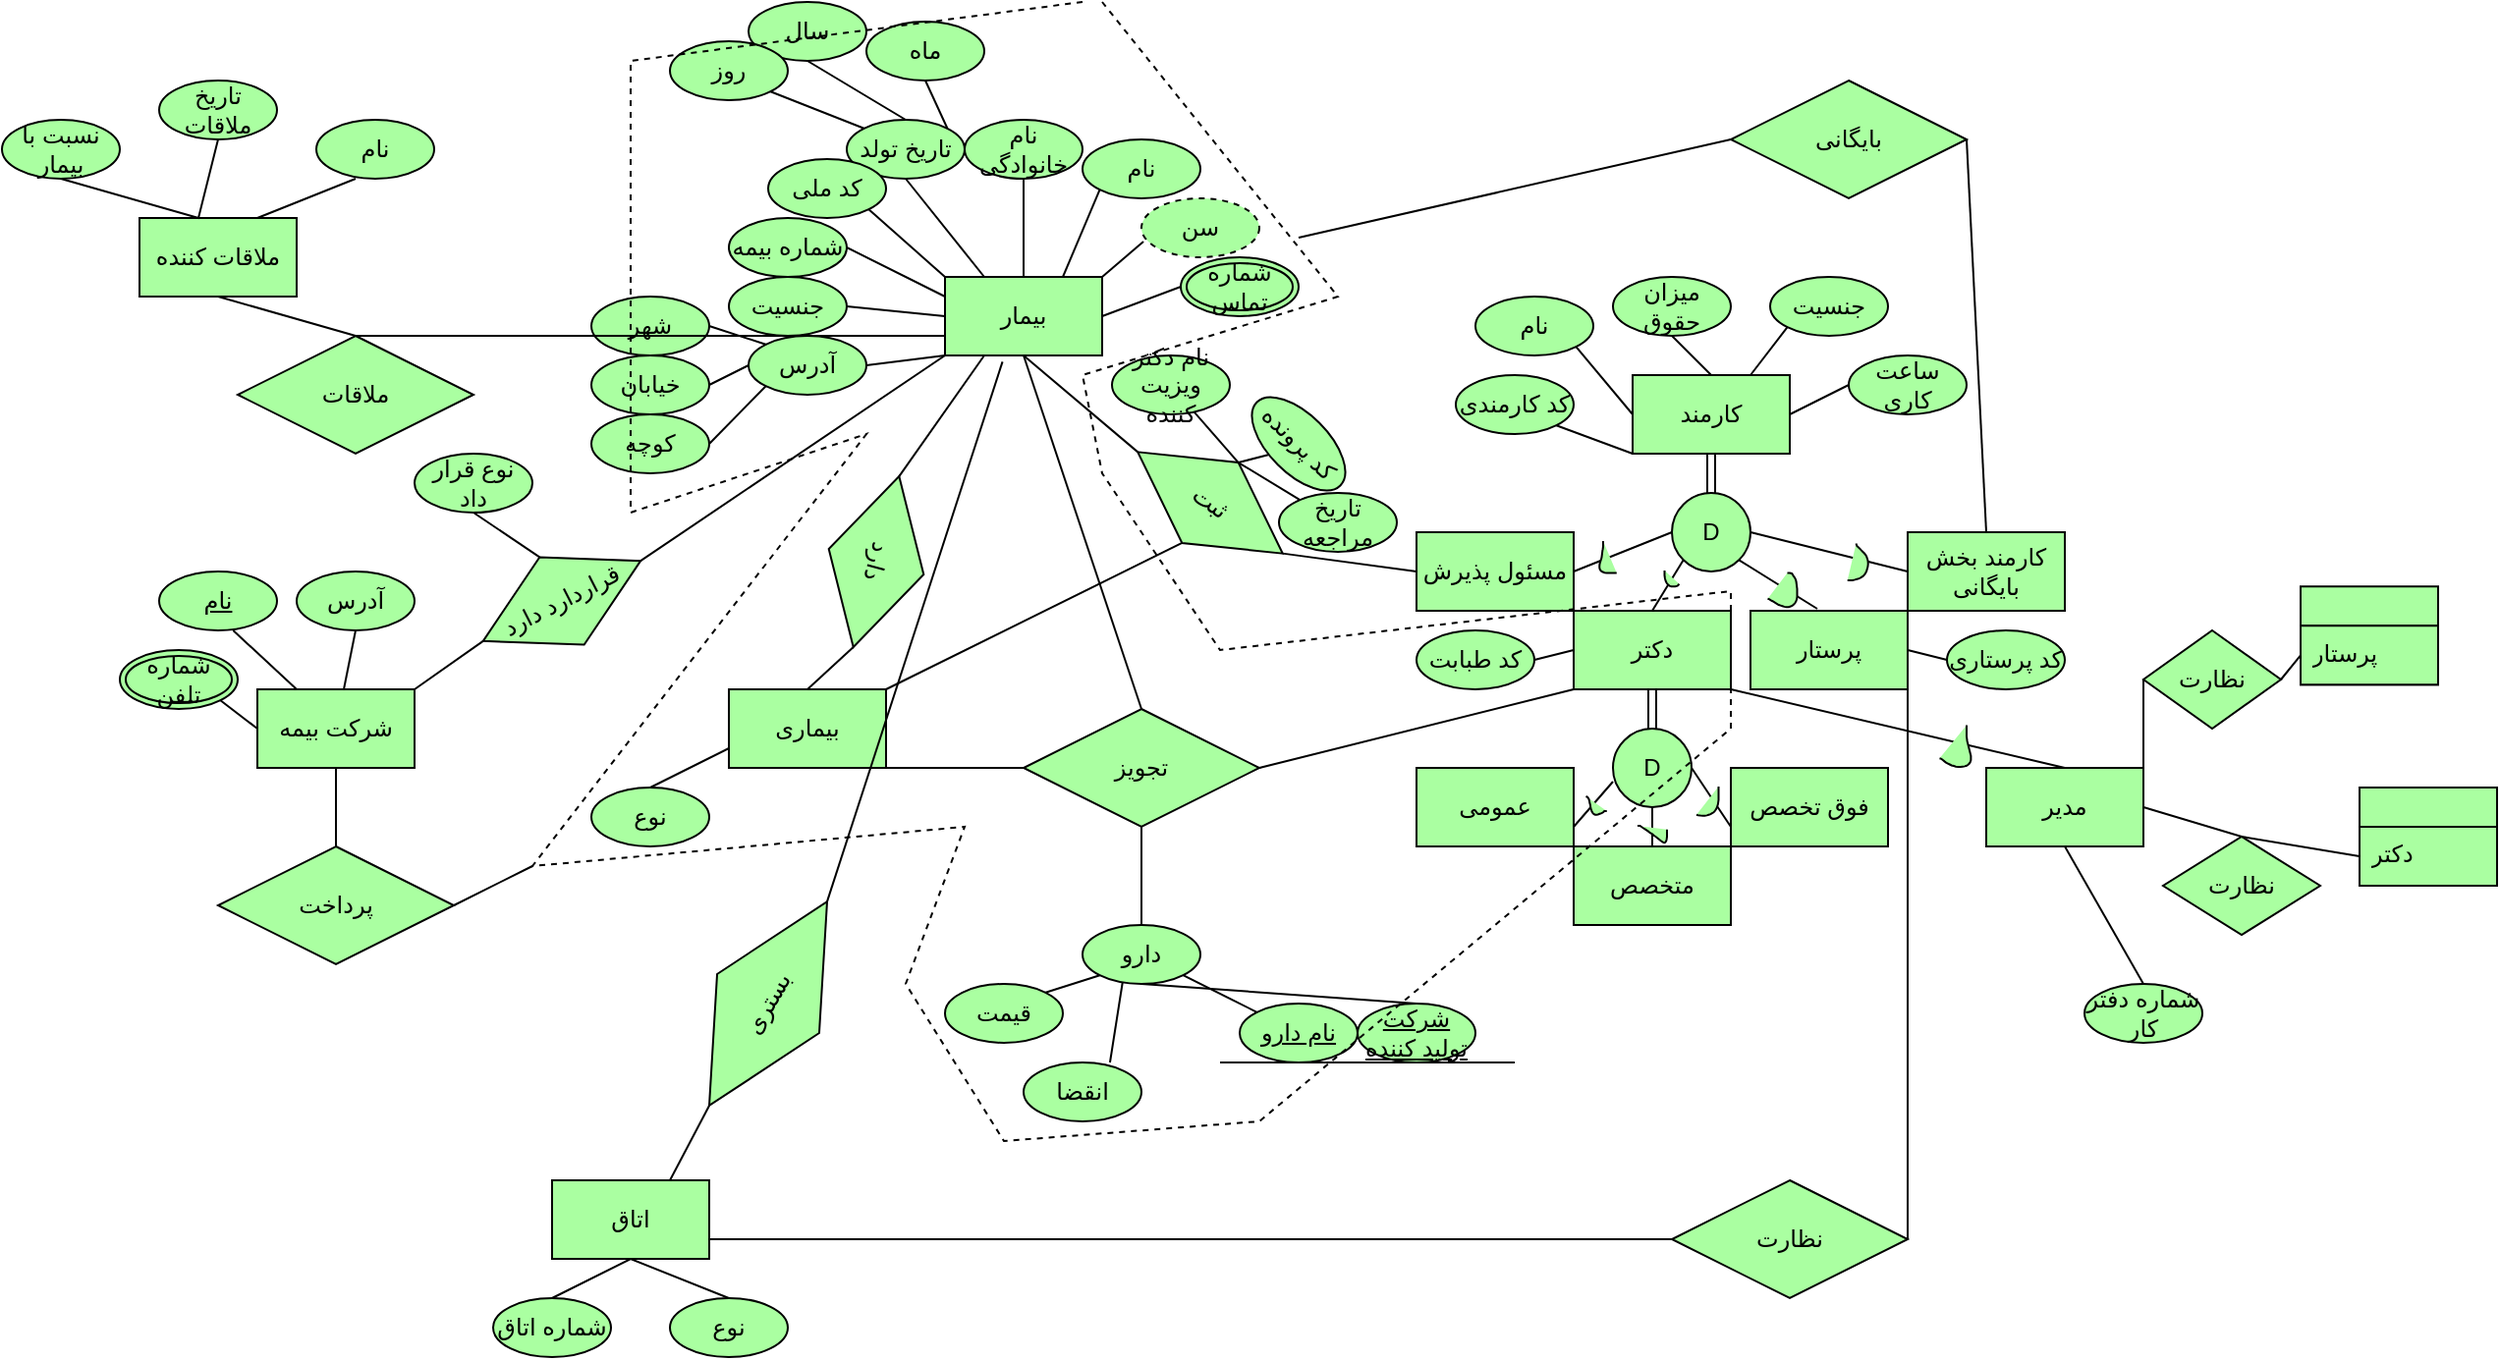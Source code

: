 <mxfile version="21.1.2" type="github">
  <diagram id="R2lEEEUBdFMjLlhIrx00" name="Page-1">
    <mxGraphModel dx="1730" dy="1594" grid="1" gridSize="10" guides="1" tooltips="1" connect="1" arrows="1" fold="1" page="1" pageScale="1" pageWidth="850" pageHeight="1100" math="0" shadow="0" extFonts="Permanent Marker^https://fonts.googleapis.com/css?family=Permanent+Marker">
      <root>
        <mxCell id="0" />
        <mxCell id="1" parent="0" />
        <mxCell id="HFJ3twSGi6CWd9iWEhQo-2" value="بیمار" style="rounded=0;whiteSpace=wrap;html=1;strokeColor=#000000;fillColor=#AAFFA1;" parent="1" vertex="1">
          <mxGeometry x="220" y="100" width="80" height="40" as="geometry" />
        </mxCell>
        <mxCell id="HFJ3twSGi6CWd9iWEhQo-4" value="نام" style="ellipse;whiteSpace=wrap;html=1;strokeColor=#000000;fillColor=#AAFFA1;" parent="1" vertex="1">
          <mxGeometry x="290" y="30" width="60" height="30" as="geometry" />
        </mxCell>
        <mxCell id="HFJ3twSGi6CWd9iWEhQo-7" value="نام خانوادگی" style="ellipse;whiteSpace=wrap;html=1;strokeColor=#000000;fillColor=#AAFFA1;" parent="1" vertex="1">
          <mxGeometry x="230" y="20" width="60" height="30" as="geometry" />
        </mxCell>
        <mxCell id="HFJ3twSGi6CWd9iWEhQo-8" value="جنسیت" style="ellipse;whiteSpace=wrap;html=1;strokeColor=#000000;fillColor=#AAFFA1;" parent="1" vertex="1">
          <mxGeometry x="110" y="100" width="60" height="30" as="geometry" />
        </mxCell>
        <mxCell id="HFJ3twSGi6CWd9iWEhQo-9" value="تاریخ تولد" style="ellipse;whiteSpace=wrap;html=1;strokeColor=#000000;fillColor=#AAFFA1;" parent="1" vertex="1">
          <mxGeometry x="170" y="20" width="60" height="30" as="geometry" />
        </mxCell>
        <mxCell id="HFJ3twSGi6CWd9iWEhQo-11" value="سن" style="ellipse;whiteSpace=wrap;html=1;align=center;dashed=1;strokeColor=#000000;fillColor=#AAFFA1;" parent="1" vertex="1">
          <mxGeometry x="320" y="60" width="60" height="30" as="geometry" />
        </mxCell>
        <mxCell id="HFJ3twSGi6CWd9iWEhQo-13" value="آدرس" style="ellipse;whiteSpace=wrap;html=1;strokeColor=#000000;fillColor=#AAFFA1;" parent="1" vertex="1">
          <mxGeometry x="120" y="130" width="60" height="30" as="geometry" />
        </mxCell>
        <mxCell id="HFJ3twSGi6CWd9iWEhQo-15" value="شماره تماس" style="ellipse;shape=doubleEllipse;margin=3;whiteSpace=wrap;html=1;align=center;strokeColor=#000000;fillColor=#AAFFA1;" parent="1" vertex="1">
          <mxGeometry x="340" y="90" width="60" height="30" as="geometry" />
        </mxCell>
        <mxCell id="HFJ3twSGi6CWd9iWEhQo-16" value="کد ملی" style="ellipse;whiteSpace=wrap;html=1;strokeColor=#000000;fillColor=#AAFFA1;" parent="1" vertex="1">
          <mxGeometry x="130" y="40" width="60" height="30" as="geometry" />
        </mxCell>
        <mxCell id="HFJ3twSGi6CWd9iWEhQo-17" value="شماره بیمه" style="ellipse;whiteSpace=wrap;html=1;strokeColor=#000000;fillColor=#AAFFA1;" parent="1" vertex="1">
          <mxGeometry x="110" y="70" width="60" height="30" as="geometry" />
        </mxCell>
        <mxCell id="HFJ3twSGi6CWd9iWEhQo-18" value="" style="endArrow=none;html=1;rounded=0;exitX=1;exitY=0.5;exitDx=0;exitDy=0;strokeColor=#000000;fillColor=#AAFFA1;" parent="1" source="HFJ3twSGi6CWd9iWEhQo-13" edge="1">
          <mxGeometry relative="1" as="geometry">
            <mxPoint x="110" y="130" as="sourcePoint" />
            <mxPoint x="220" y="140" as="targetPoint" />
          </mxGeometry>
        </mxCell>
        <mxCell id="HFJ3twSGi6CWd9iWEhQo-19" value="" style="endArrow=none;html=1;rounded=0;exitX=1;exitY=0.5;exitDx=0;exitDy=0;entryX=0;entryY=0.5;entryDx=0;entryDy=0;strokeColor=#000000;fillColor=#AAFFA1;" parent="1" source="HFJ3twSGi6CWd9iWEhQo-8" target="HFJ3twSGi6CWd9iWEhQo-2" edge="1">
          <mxGeometry relative="1" as="geometry">
            <mxPoint x="190" y="155" as="sourcePoint" />
            <mxPoint x="230" y="150" as="targetPoint" />
          </mxGeometry>
        </mxCell>
        <mxCell id="HFJ3twSGi6CWd9iWEhQo-20" value="" style="endArrow=none;html=1;rounded=0;exitX=1;exitY=0.5;exitDx=0;exitDy=0;entryX=0;entryY=0.25;entryDx=0;entryDy=0;strokeColor=#000000;fillColor=#AAFFA1;" parent="1" source="HFJ3twSGi6CWd9iWEhQo-17" target="HFJ3twSGi6CWd9iWEhQo-2" edge="1">
          <mxGeometry relative="1" as="geometry">
            <mxPoint x="340" y="170" as="sourcePoint" />
            <mxPoint x="500" y="170" as="targetPoint" />
          </mxGeometry>
        </mxCell>
        <mxCell id="HFJ3twSGi6CWd9iWEhQo-21" value="" style="endArrow=none;html=1;rounded=0;exitX=1;exitY=1;exitDx=0;exitDy=0;entryX=0;entryY=0;entryDx=0;entryDy=0;strokeColor=#000000;fillColor=#AAFFA1;" parent="1" source="HFJ3twSGi6CWd9iWEhQo-16" target="HFJ3twSGi6CWd9iWEhQo-2" edge="1">
          <mxGeometry relative="1" as="geometry">
            <mxPoint x="340" y="170" as="sourcePoint" />
            <mxPoint x="500" y="170" as="targetPoint" />
          </mxGeometry>
        </mxCell>
        <mxCell id="HFJ3twSGi6CWd9iWEhQo-22" value="" style="endArrow=none;html=1;rounded=0;exitX=0.5;exitY=1;exitDx=0;exitDy=0;entryX=0.25;entryY=0;entryDx=0;entryDy=0;strokeColor=#000000;fillColor=#AAFFA1;" parent="1" source="HFJ3twSGi6CWd9iWEhQo-9" target="HFJ3twSGi6CWd9iWEhQo-2" edge="1">
          <mxGeometry relative="1" as="geometry">
            <mxPoint x="340" y="170" as="sourcePoint" />
            <mxPoint x="500" y="170" as="targetPoint" />
          </mxGeometry>
        </mxCell>
        <mxCell id="HFJ3twSGi6CWd9iWEhQo-23" value="" style="endArrow=none;html=1;rounded=0;exitX=0.5;exitY=1;exitDx=0;exitDy=0;entryX=0.5;entryY=0;entryDx=0;entryDy=0;strokeColor=#000000;fillColor=#AAFFA1;" parent="1" source="HFJ3twSGi6CWd9iWEhQo-7" target="HFJ3twSGi6CWd9iWEhQo-2" edge="1">
          <mxGeometry relative="1" as="geometry">
            <mxPoint x="340" y="170" as="sourcePoint" />
            <mxPoint x="500" y="170" as="targetPoint" />
          </mxGeometry>
        </mxCell>
        <mxCell id="HFJ3twSGi6CWd9iWEhQo-24" value="" style="endArrow=none;html=1;rounded=0;exitX=0;exitY=1;exitDx=0;exitDy=0;entryX=0.75;entryY=0;entryDx=0;entryDy=0;strokeColor=#000000;fillColor=#AAFFA1;" parent="1" source="HFJ3twSGi6CWd9iWEhQo-4" target="HFJ3twSGi6CWd9iWEhQo-2" edge="1">
          <mxGeometry relative="1" as="geometry">
            <mxPoint x="340" y="170" as="sourcePoint" />
            <mxPoint x="500" y="170" as="targetPoint" />
          </mxGeometry>
        </mxCell>
        <mxCell id="HFJ3twSGi6CWd9iWEhQo-25" value="" style="endArrow=none;html=1;rounded=0;exitX=0.017;exitY=0.733;exitDx=0;exitDy=0;exitPerimeter=0;entryX=1;entryY=0;entryDx=0;entryDy=0;strokeColor=#000000;fillColor=#AAFFA1;" parent="1" source="HFJ3twSGi6CWd9iWEhQo-11" target="HFJ3twSGi6CWd9iWEhQo-2" edge="1">
          <mxGeometry relative="1" as="geometry">
            <mxPoint x="340" y="170" as="sourcePoint" />
            <mxPoint x="500" y="170" as="targetPoint" />
          </mxGeometry>
        </mxCell>
        <mxCell id="HFJ3twSGi6CWd9iWEhQo-26" value="" style="endArrow=none;html=1;rounded=0;exitX=0;exitY=0.5;exitDx=0;exitDy=0;entryX=1;entryY=0.5;entryDx=0;entryDy=0;strokeColor=#000000;fillColor=#AAFFA1;" parent="1" source="HFJ3twSGi6CWd9iWEhQo-15" target="HFJ3twSGi6CWd9iWEhQo-2" edge="1">
          <mxGeometry relative="1" as="geometry">
            <mxPoint x="340" y="170" as="sourcePoint" />
            <mxPoint x="500" y="170" as="targetPoint" />
          </mxGeometry>
        </mxCell>
        <mxCell id="HFJ3twSGi6CWd9iWEhQo-30" value="کوچه" style="ellipse;whiteSpace=wrap;html=1;strokeColor=#000000;fillColor=#AAFFA1;" parent="1" vertex="1">
          <mxGeometry x="40" y="170" width="60" height="30" as="geometry" />
        </mxCell>
        <mxCell id="HFJ3twSGi6CWd9iWEhQo-31" value="خیابان" style="ellipse;whiteSpace=wrap;html=1;strokeColor=#000000;fillColor=#AAFFA1;" parent="1" vertex="1">
          <mxGeometry x="40" y="140" width="60" height="30" as="geometry" />
        </mxCell>
        <mxCell id="HFJ3twSGi6CWd9iWEhQo-32" value="شهر" style="ellipse;whiteSpace=wrap;html=1;strokeColor=#000000;fillColor=#AAFFA1;" parent="1" vertex="1">
          <mxGeometry x="40" y="110" width="60" height="30" as="geometry" />
        </mxCell>
        <mxCell id="HFJ3twSGi6CWd9iWEhQo-33" value="" style="endArrow=none;html=1;rounded=0;exitX=1;exitY=0.5;exitDx=0;exitDy=0;entryX=0;entryY=0;entryDx=0;entryDy=0;strokeColor=#000000;fillColor=#AAFFA1;" parent="1" source="HFJ3twSGi6CWd9iWEhQo-32" target="HFJ3twSGi6CWd9iWEhQo-13" edge="1">
          <mxGeometry relative="1" as="geometry">
            <mxPoint x="340" y="170" as="sourcePoint" />
            <mxPoint x="500" y="170" as="targetPoint" />
          </mxGeometry>
        </mxCell>
        <mxCell id="HFJ3twSGi6CWd9iWEhQo-34" value="" style="endArrow=none;html=1;rounded=0;exitX=1;exitY=0.5;exitDx=0;exitDy=0;entryX=0;entryY=0.5;entryDx=0;entryDy=0;strokeColor=#000000;fillColor=#AAFFA1;" parent="1" source="HFJ3twSGi6CWd9iWEhQo-31" target="HFJ3twSGi6CWd9iWEhQo-13" edge="1">
          <mxGeometry relative="1" as="geometry">
            <mxPoint x="340" y="170" as="sourcePoint" />
            <mxPoint x="500" y="170" as="targetPoint" />
          </mxGeometry>
        </mxCell>
        <mxCell id="HFJ3twSGi6CWd9iWEhQo-35" value="" style="endArrow=none;html=1;rounded=0;exitX=1;exitY=0.5;exitDx=0;exitDy=0;entryX=0;entryY=1;entryDx=0;entryDy=0;strokeColor=#000000;fillColor=#AAFFA1;" parent="1" source="HFJ3twSGi6CWd9iWEhQo-30" target="HFJ3twSGi6CWd9iWEhQo-13" edge="1">
          <mxGeometry relative="1" as="geometry">
            <mxPoint x="340" y="170" as="sourcePoint" />
            <mxPoint x="500" y="170" as="targetPoint" />
          </mxGeometry>
        </mxCell>
        <mxCell id="HFJ3twSGi6CWd9iWEhQo-36" value="ماه" style="ellipse;whiteSpace=wrap;html=1;strokeColor=#000000;fillColor=#AAFFA1;" parent="1" vertex="1">
          <mxGeometry x="180" y="-30" width="60" height="30" as="geometry" />
        </mxCell>
        <mxCell id="HFJ3twSGi6CWd9iWEhQo-37" value="سال" style="ellipse;whiteSpace=wrap;html=1;strokeColor=#000000;fillColor=#AAFFA1;" parent="1" vertex="1">
          <mxGeometry x="120" y="-40" width="60" height="30" as="geometry" />
        </mxCell>
        <mxCell id="HFJ3twSGi6CWd9iWEhQo-38" value="روز" style="ellipse;whiteSpace=wrap;html=1;strokeColor=#000000;fillColor=#AAFFA1;" parent="1" vertex="1">
          <mxGeometry x="80" y="-20" width="60" height="30" as="geometry" />
        </mxCell>
        <mxCell id="HFJ3twSGi6CWd9iWEhQo-39" value="" style="endArrow=none;html=1;rounded=0;exitX=1;exitY=1;exitDx=0;exitDy=0;entryX=0;entryY=0;entryDx=0;entryDy=0;strokeColor=#000000;fillColor=#AAFFA1;" parent="1" source="HFJ3twSGi6CWd9iWEhQo-38" target="HFJ3twSGi6CWd9iWEhQo-9" edge="1">
          <mxGeometry relative="1" as="geometry">
            <mxPoint x="340" y="170" as="sourcePoint" />
            <mxPoint x="500" y="170" as="targetPoint" />
          </mxGeometry>
        </mxCell>
        <mxCell id="HFJ3twSGi6CWd9iWEhQo-40" value="" style="endArrow=none;html=1;rounded=0;exitX=0.5;exitY=1;exitDx=0;exitDy=0;entryX=0.5;entryY=0;entryDx=0;entryDy=0;strokeColor=#000000;fillColor=#AAFFA1;" parent="1" source="HFJ3twSGi6CWd9iWEhQo-37" target="HFJ3twSGi6CWd9iWEhQo-9" edge="1">
          <mxGeometry relative="1" as="geometry">
            <mxPoint x="340" y="170" as="sourcePoint" />
            <mxPoint x="500" y="170" as="targetPoint" />
          </mxGeometry>
        </mxCell>
        <mxCell id="HFJ3twSGi6CWd9iWEhQo-41" value="" style="endArrow=none;html=1;rounded=0;exitX=0.5;exitY=1;exitDx=0;exitDy=0;entryX=1;entryY=0;entryDx=0;entryDy=0;strokeColor=#000000;fillColor=#AAFFA1;" parent="1" source="HFJ3twSGi6CWd9iWEhQo-36" target="HFJ3twSGi6CWd9iWEhQo-9" edge="1">
          <mxGeometry relative="1" as="geometry">
            <mxPoint x="340" y="170" as="sourcePoint" />
            <mxPoint x="500" y="170" as="targetPoint" />
          </mxGeometry>
        </mxCell>
        <mxCell id="HFJ3twSGi6CWd9iWEhQo-42" value="کارمند" style="whiteSpace=wrap;html=1;align=center;strokeColor=#000000;fillColor=#AAFFA1;" parent="1" vertex="1">
          <mxGeometry x="570" y="150" width="80" height="40" as="geometry" />
        </mxCell>
        <mxCell id="HFJ3twSGi6CWd9iWEhQo-44" value="" style="shape=link;html=1;rounded=0;exitX=0.5;exitY=1;exitDx=0;exitDy=0;strokeColor=#000000;fillColor=#AAFFA1;" parent="1" source="HFJ3twSGi6CWd9iWEhQo-42" target="HFJ3twSGi6CWd9iWEhQo-46" edge="1">
          <mxGeometry relative="1" as="geometry">
            <mxPoint x="340" y="170" as="sourcePoint" />
            <mxPoint x="500" y="170" as="targetPoint" />
          </mxGeometry>
        </mxCell>
        <mxCell id="HFJ3twSGi6CWd9iWEhQo-46" value="D" style="ellipse;whiteSpace=wrap;html=1;aspect=fixed;strokeColor=#000000;fillColor=#AAFFA1;" parent="1" vertex="1">
          <mxGeometry x="590" y="210" width="40" height="40" as="geometry" />
        </mxCell>
        <mxCell id="HFJ3twSGi6CWd9iWEhQo-48" value="مسئول پذیرش" style="whiteSpace=wrap;html=1;align=center;strokeColor=#000000;fillColor=#AAFFA1;" parent="1" vertex="1">
          <mxGeometry x="460" y="230" width="80" height="40" as="geometry" />
        </mxCell>
        <mxCell id="HFJ3twSGi6CWd9iWEhQo-49" value="کارمند بخش بایگانی" style="whiteSpace=wrap;html=1;align=center;strokeColor=#000000;fillColor=#AAFFA1;" parent="1" vertex="1">
          <mxGeometry x="710" y="230" width="80" height="40" as="geometry" />
        </mxCell>
        <mxCell id="HFJ3twSGi6CWd9iWEhQo-50" value="پرستار" style="whiteSpace=wrap;html=1;align=center;strokeColor=#000000;fillColor=#AAFFA1;" parent="1" vertex="1">
          <mxGeometry x="630" y="270" width="80" height="40" as="geometry" />
        </mxCell>
        <mxCell id="HFJ3twSGi6CWd9iWEhQo-51" value="دکتر" style="whiteSpace=wrap;html=1;align=center;strokeColor=#000000;fillColor=#AAFFA1;" parent="1" vertex="1">
          <mxGeometry x="540" y="270" width="80" height="40" as="geometry" />
        </mxCell>
        <mxCell id="HFJ3twSGi6CWd9iWEhQo-52" value="" style="endArrow=none;html=1;rounded=0;entryX=0;entryY=0.5;entryDx=0;entryDy=0;exitX=1;exitY=0.5;exitDx=0;exitDy=0;strokeColor=#000000;fillColor=#AAFFA1;" parent="1" source="HFJ3twSGi6CWd9iWEhQo-48" target="HFJ3twSGi6CWd9iWEhQo-46" edge="1">
          <mxGeometry relative="1" as="geometry">
            <mxPoint x="340" y="160" as="sourcePoint" />
            <mxPoint x="500" y="160" as="targetPoint" />
          </mxGeometry>
        </mxCell>
        <mxCell id="HFJ3twSGi6CWd9iWEhQo-53" value="" style="endArrow=none;html=1;rounded=0;entryX=0;entryY=1;entryDx=0;entryDy=0;exitX=0.5;exitY=0;exitDx=0;exitDy=0;strokeColor=#000000;fillColor=#AAFFA1;" parent="1" source="HFJ3twSGi6CWd9iWEhQo-51" target="HFJ3twSGi6CWd9iWEhQo-46" edge="1">
          <mxGeometry relative="1" as="geometry">
            <mxPoint x="340" y="160" as="sourcePoint" />
            <mxPoint x="500" y="160" as="targetPoint" />
          </mxGeometry>
        </mxCell>
        <mxCell id="HFJ3twSGi6CWd9iWEhQo-54" value="" style="endArrow=none;html=1;rounded=0;entryX=1;entryY=1;entryDx=0;entryDy=0;exitX=0.425;exitY=-0.025;exitDx=0;exitDy=0;exitPerimeter=0;strokeColor=#000000;fillColor=#AAFFA1;" parent="1" source="HFJ3twSGi6CWd9iWEhQo-50" target="HFJ3twSGi6CWd9iWEhQo-46" edge="1">
          <mxGeometry relative="1" as="geometry">
            <mxPoint x="340" y="160" as="sourcePoint" />
            <mxPoint x="500" y="160" as="targetPoint" />
          </mxGeometry>
        </mxCell>
        <mxCell id="HFJ3twSGi6CWd9iWEhQo-55" value="" style="endArrow=none;html=1;rounded=0;exitX=1;exitY=0.5;exitDx=0;exitDy=0;entryX=0;entryY=0.5;entryDx=0;entryDy=0;strokeColor=#000000;fillColor=#AAFFA1;" parent="1" source="HFJ3twSGi6CWd9iWEhQo-46" target="HFJ3twSGi6CWd9iWEhQo-49" edge="1">
          <mxGeometry relative="1" as="geometry">
            <mxPoint x="340" y="160" as="sourcePoint" />
            <mxPoint x="500" y="160" as="targetPoint" />
          </mxGeometry>
        </mxCell>
        <mxCell id="HFJ3twSGi6CWd9iWEhQo-56" value="کد کارمندی" style="ellipse;whiteSpace=wrap;html=1;strokeColor=#000000;fillColor=#AAFFA1;" parent="1" vertex="1">
          <mxGeometry x="480" y="150" width="60" height="30" as="geometry" />
        </mxCell>
        <mxCell id="HFJ3twSGi6CWd9iWEhQo-57" value="ساعت کاری" style="ellipse;whiteSpace=wrap;html=1;strokeColor=#000000;fillColor=#AAFFA1;" parent="1" vertex="1">
          <mxGeometry x="680" y="140" width="60" height="30" as="geometry" />
        </mxCell>
        <mxCell id="HFJ3twSGi6CWd9iWEhQo-58" value="جنسیت" style="ellipse;whiteSpace=wrap;html=1;strokeColor=#000000;fillColor=#AAFFA1;" parent="1" vertex="1">
          <mxGeometry x="640" y="100" width="60" height="30" as="geometry" />
        </mxCell>
        <mxCell id="HFJ3twSGi6CWd9iWEhQo-59" value="میزان حقوق" style="ellipse;whiteSpace=wrap;html=1;strokeColor=#000000;fillColor=#AAFFA1;" parent="1" vertex="1">
          <mxGeometry x="560" y="100" width="60" height="30" as="geometry" />
        </mxCell>
        <mxCell id="HFJ3twSGi6CWd9iWEhQo-60" value="نام" style="ellipse;whiteSpace=wrap;html=1;strokeColor=#000000;fillColor=#AAFFA1;" parent="1" vertex="1">
          <mxGeometry x="490" y="110" width="60" height="30" as="geometry" />
        </mxCell>
        <mxCell id="HFJ3twSGi6CWd9iWEhQo-61" value="" style="endArrow=none;html=1;rounded=0;entryX=1;entryY=1;entryDx=0;entryDy=0;exitX=0;exitY=1;exitDx=0;exitDy=0;strokeColor=#000000;fillColor=#AAFFA1;" parent="1" source="HFJ3twSGi6CWd9iWEhQo-42" target="HFJ3twSGi6CWd9iWEhQo-56" edge="1">
          <mxGeometry relative="1" as="geometry">
            <mxPoint x="340" y="160" as="sourcePoint" />
            <mxPoint x="500" y="160" as="targetPoint" />
          </mxGeometry>
        </mxCell>
        <mxCell id="HFJ3twSGi6CWd9iWEhQo-62" value="" style="endArrow=none;html=1;rounded=0;exitX=1;exitY=1;exitDx=0;exitDy=0;entryX=0;entryY=0.5;entryDx=0;entryDy=0;strokeColor=#000000;fillColor=#AAFFA1;" parent="1" source="HFJ3twSGi6CWd9iWEhQo-60" target="HFJ3twSGi6CWd9iWEhQo-42" edge="1">
          <mxGeometry relative="1" as="geometry">
            <mxPoint x="340" y="160" as="sourcePoint" />
            <mxPoint x="500" y="160" as="targetPoint" />
          </mxGeometry>
        </mxCell>
        <mxCell id="HFJ3twSGi6CWd9iWEhQo-63" value="" style="endArrow=none;html=1;rounded=0;exitX=0.5;exitY=1;exitDx=0;exitDy=0;entryX=0.5;entryY=0;entryDx=0;entryDy=0;strokeColor=#000000;fillColor=#AAFFA1;" parent="1" source="HFJ3twSGi6CWd9iWEhQo-59" target="HFJ3twSGi6CWd9iWEhQo-42" edge="1">
          <mxGeometry relative="1" as="geometry">
            <mxPoint x="340" y="160" as="sourcePoint" />
            <mxPoint x="500" y="160" as="targetPoint" />
          </mxGeometry>
        </mxCell>
        <mxCell id="HFJ3twSGi6CWd9iWEhQo-64" value="" style="endArrow=none;html=1;rounded=0;entryX=0;entryY=1;entryDx=0;entryDy=0;exitX=0.75;exitY=0;exitDx=0;exitDy=0;strokeColor=#000000;fillColor=#AAFFA1;" parent="1" source="HFJ3twSGi6CWd9iWEhQo-42" target="HFJ3twSGi6CWd9iWEhQo-58" edge="1">
          <mxGeometry relative="1" as="geometry">
            <mxPoint x="340" y="160" as="sourcePoint" />
            <mxPoint x="500" y="160" as="targetPoint" />
          </mxGeometry>
        </mxCell>
        <mxCell id="HFJ3twSGi6CWd9iWEhQo-65" value="" style="endArrow=none;html=1;rounded=0;entryX=0;entryY=0.5;entryDx=0;entryDy=0;exitX=1;exitY=0.5;exitDx=0;exitDy=0;strokeColor=#000000;fillColor=#AAFFA1;" parent="1" source="HFJ3twSGi6CWd9iWEhQo-42" target="HFJ3twSGi6CWd9iWEhQo-57" edge="1">
          <mxGeometry relative="1" as="geometry">
            <mxPoint x="340" y="160" as="sourcePoint" />
            <mxPoint x="500" y="160" as="targetPoint" />
          </mxGeometry>
        </mxCell>
        <mxCell id="HFJ3twSGi6CWd9iWEhQo-70" value="ثبت" style="shape=rhombus;perimeter=rhombusPerimeter;whiteSpace=wrap;html=1;align=center;rotation=35;strokeColor=#000000;fillColor=#AAFFA1;" parent="1" vertex="1">
          <mxGeometry x="310" y="190" width="90" height="50" as="geometry" />
        </mxCell>
        <mxCell id="HFJ3twSGi6CWd9iWEhQo-71" value="" style="endArrow=none;html=1;rounded=0;entryX=0;entryY=0.5;entryDx=0;entryDy=0;exitX=1;exitY=0.5;exitDx=0;exitDy=0;strokeColor=#000000;fillColor=#AAFFA1;" parent="1" source="HFJ3twSGi6CWd9iWEhQo-70" target="HFJ3twSGi6CWd9iWEhQo-48" edge="1">
          <mxGeometry relative="1" as="geometry">
            <mxPoint x="340" y="160" as="sourcePoint" />
            <mxPoint x="500" y="160" as="targetPoint" />
          </mxGeometry>
        </mxCell>
        <mxCell id="HFJ3twSGi6CWd9iWEhQo-72" value="" style="endArrow=none;html=1;rounded=0;exitX=0.5;exitY=1;exitDx=0;exitDy=0;entryX=0;entryY=0.5;entryDx=0;entryDy=0;strokeColor=#000000;fillColor=#AAFFA1;" parent="1" source="HFJ3twSGi6CWd9iWEhQo-2" target="HFJ3twSGi6CWd9iWEhQo-70" edge="1">
          <mxGeometry relative="1" as="geometry">
            <mxPoint x="340" y="160" as="sourcePoint" />
            <mxPoint x="500" y="160" as="targetPoint" />
          </mxGeometry>
        </mxCell>
        <mxCell id="HFJ3twSGi6CWd9iWEhQo-74" value="تاریخ مراجعه" style="ellipse;whiteSpace=wrap;html=1;strokeColor=#000000;fillColor=#AAFFA1;" parent="1" vertex="1">
          <mxGeometry x="390" y="210" width="60" height="30" as="geometry" />
        </mxCell>
        <mxCell id="HFJ3twSGi6CWd9iWEhQo-75" value="کد پرونده" style="ellipse;whiteSpace=wrap;html=1;rotation=45;strokeColor=#000000;fillColor=#AAFFA1;" parent="1" vertex="1">
          <mxGeometry x="370" y="170" width="60" height="30" as="geometry" />
        </mxCell>
        <mxCell id="HFJ3twSGi6CWd9iWEhQo-76" value="نام دکتر ویزیت کننده" style="ellipse;whiteSpace=wrap;html=1;strokeColor=#000000;fillColor=#AAFFA1;" parent="1" vertex="1">
          <mxGeometry x="305" y="140" width="60" height="30" as="geometry" />
        </mxCell>
        <mxCell id="HFJ3twSGi6CWd9iWEhQo-77" value="" style="endArrow=none;html=1;rounded=0;entryX=0.5;entryY=0;entryDx=0;entryDy=0;strokeColor=#000000;fillColor=#AAFFA1;" parent="1" source="HFJ3twSGi6CWd9iWEhQo-76" target="HFJ3twSGi6CWd9iWEhQo-70" edge="1">
          <mxGeometry relative="1" as="geometry">
            <mxPoint x="340" y="150" as="sourcePoint" />
            <mxPoint x="500" y="150" as="targetPoint" />
          </mxGeometry>
        </mxCell>
        <mxCell id="HFJ3twSGi6CWd9iWEhQo-78" value="" style="endArrow=none;html=1;rounded=0;entryX=0.5;entryY=0;entryDx=0;entryDy=0;strokeColor=#000000;fillColor=#AAFFA1;" parent="1" source="HFJ3twSGi6CWd9iWEhQo-74" target="HFJ3twSGi6CWd9iWEhQo-70" edge="1">
          <mxGeometry relative="1" as="geometry">
            <mxPoint x="340" y="150" as="sourcePoint" />
            <mxPoint x="500" y="150" as="targetPoint" />
          </mxGeometry>
        </mxCell>
        <mxCell id="HFJ3twSGi6CWd9iWEhQo-79" value="" style="endArrow=none;html=1;rounded=0;exitX=0.5;exitY=0;exitDx=0;exitDy=0;entryX=0.383;entryY=1;entryDx=0;entryDy=0;entryPerimeter=0;strokeColor=#000000;fillColor=#AAFFA1;" parent="1" source="HFJ3twSGi6CWd9iWEhQo-70" target="HFJ3twSGi6CWd9iWEhQo-75" edge="1">
          <mxGeometry relative="1" as="geometry">
            <mxPoint x="340" y="150" as="sourcePoint" />
            <mxPoint x="500" y="150" as="targetPoint" />
          </mxGeometry>
        </mxCell>
        <mxCell id="HFJ3twSGi6CWd9iWEhQo-80" value="بیماری" style="rounded=0;whiteSpace=wrap;html=1;strokeColor=#000000;fillColor=#AAFFA1;" parent="1" vertex="1">
          <mxGeometry x="110" y="310" width="80" height="40" as="geometry" />
        </mxCell>
        <mxCell id="HFJ3twSGi6CWd9iWEhQo-81" value="دارد" style="shape=rhombus;perimeter=rhombusPerimeter;whiteSpace=wrap;html=1;align=center;rotation=105;strokeColor=#000000;fillColor=#AAFFA1;" parent="1" vertex="1">
          <mxGeometry x="140" y="220" width="90" height="50" as="geometry" />
        </mxCell>
        <mxCell id="HFJ3twSGi6CWd9iWEhQo-82" value="" style="endArrow=none;html=1;rounded=0;entryX=0.5;entryY=0;entryDx=0;entryDy=0;exitX=1;exitY=0.5;exitDx=0;exitDy=0;strokeColor=#000000;fillColor=#AAFFA1;" parent="1" source="HFJ3twSGi6CWd9iWEhQo-81" target="HFJ3twSGi6CWd9iWEhQo-80" edge="1">
          <mxGeometry relative="1" as="geometry">
            <mxPoint x="175" y="180" as="sourcePoint" />
            <mxPoint x="155" y="290" as="targetPoint" />
          </mxGeometry>
        </mxCell>
        <mxCell id="HFJ3twSGi6CWd9iWEhQo-83" value="" style="endArrow=none;html=1;rounded=0;exitX=0.25;exitY=1;exitDx=0;exitDy=0;entryX=0;entryY=0.5;entryDx=0;entryDy=0;strokeColor=#000000;fillColor=#AAFFA1;" parent="1" source="HFJ3twSGi6CWd9iWEhQo-2" target="HFJ3twSGi6CWd9iWEhQo-81" edge="1">
          <mxGeometry relative="1" as="geometry">
            <mxPoint x="225" y="120" as="sourcePoint" />
            <mxPoint x="180" y="190" as="targetPoint" />
          </mxGeometry>
        </mxCell>
        <mxCell id="HFJ3twSGi6CWd9iWEhQo-84" value="" style="endArrow=none;html=1;rounded=0;exitX=1;exitY=0;exitDx=0;exitDy=0;entryX=0.5;entryY=1;entryDx=0;entryDy=0;strokeColor=#000000;fillColor=#AAFFA1;" parent="1" source="HFJ3twSGi6CWd9iWEhQo-80" target="HFJ3twSGi6CWd9iWEhQo-70" edge="1">
          <mxGeometry relative="1" as="geometry">
            <mxPoint x="340" y="150" as="sourcePoint" />
            <mxPoint x="340" y="250" as="targetPoint" />
          </mxGeometry>
        </mxCell>
        <mxCell id="HFJ3twSGi6CWd9iWEhQo-85" value="تجویز" style="shape=rhombus;perimeter=rhombusPerimeter;whiteSpace=wrap;html=1;align=center;strokeColor=#000000;fillColor=#AAFFA1;" parent="1" vertex="1">
          <mxGeometry x="260" y="320" width="120" height="60" as="geometry" />
        </mxCell>
        <mxCell id="HFJ3twSGi6CWd9iWEhQo-86" value="" style="endArrow=none;html=1;rounded=0;entryX=0.5;entryY=0;entryDx=0;entryDy=0;strokeColor=#000000;fillColor=#AAFFA1;" parent="1" target="HFJ3twSGi6CWd9iWEhQo-85" edge="1">
          <mxGeometry relative="1" as="geometry">
            <mxPoint x="260" y="140" as="sourcePoint" />
            <mxPoint x="500" y="210" as="targetPoint" />
          </mxGeometry>
        </mxCell>
        <mxCell id="HFJ3twSGi6CWd9iWEhQo-87" value="" style="endArrow=none;html=1;rounded=0;exitX=0.5;exitY=1;exitDx=0;exitDy=0;entryX=0;entryY=0.5;entryDx=0;entryDy=0;strokeColor=#000000;fillColor=#AAFFA1;" parent="1" source="HFJ3twSGi6CWd9iWEhQo-80" target="HFJ3twSGi6CWd9iWEhQo-85" edge="1">
          <mxGeometry relative="1" as="geometry">
            <mxPoint x="340" y="210" as="sourcePoint" />
            <mxPoint x="500" y="210" as="targetPoint" />
          </mxGeometry>
        </mxCell>
        <mxCell id="HFJ3twSGi6CWd9iWEhQo-88" value="" style="endArrow=none;html=1;rounded=0;entryX=0;entryY=1;entryDx=0;entryDy=0;exitX=1;exitY=0.5;exitDx=0;exitDy=0;strokeColor=#000000;fillColor=#AAFFA1;" parent="1" source="HFJ3twSGi6CWd9iWEhQo-85" target="HFJ3twSGi6CWd9iWEhQo-51" edge="1">
          <mxGeometry relative="1" as="geometry">
            <mxPoint x="340" y="210" as="sourcePoint" />
            <mxPoint x="500" y="210" as="targetPoint" />
          </mxGeometry>
        </mxCell>
        <mxCell id="HFJ3twSGi6CWd9iWEhQo-91" value="کد طبابت" style="ellipse;whiteSpace=wrap;html=1;strokeColor=#000000;fillColor=#AAFFA1;" parent="1" vertex="1">
          <mxGeometry x="460" y="280" width="60" height="30" as="geometry" />
        </mxCell>
        <mxCell id="HFJ3twSGi6CWd9iWEhQo-92" value="" style="endArrow=none;html=1;rounded=0;entryX=0;entryY=0.5;entryDx=0;entryDy=0;exitX=1;exitY=0.5;exitDx=0;exitDy=0;strokeColor=#000000;fillColor=#AAFFA1;" parent="1" source="HFJ3twSGi6CWd9iWEhQo-91" target="HFJ3twSGi6CWd9iWEhQo-51" edge="1">
          <mxGeometry relative="1" as="geometry">
            <mxPoint x="340" y="210" as="sourcePoint" />
            <mxPoint x="500" y="210" as="targetPoint" />
          </mxGeometry>
        </mxCell>
        <mxCell id="HFJ3twSGi6CWd9iWEhQo-93" value="" style="shape=link;html=1;rounded=0;exitX=0.5;exitY=1;exitDx=0;exitDy=0;strokeColor=#000000;fillColor=#AAFFA1;" parent="1" target="HFJ3twSGi6CWd9iWEhQo-94" edge="1">
          <mxGeometry relative="1" as="geometry">
            <mxPoint x="580" y="310" as="sourcePoint" />
            <mxPoint x="470" y="290" as="targetPoint" />
          </mxGeometry>
        </mxCell>
        <mxCell id="HFJ3twSGi6CWd9iWEhQo-94" value="D" style="ellipse;whiteSpace=wrap;html=1;aspect=fixed;strokeColor=#000000;fillColor=#AAFFA1;" parent="1" vertex="1">
          <mxGeometry x="560" y="330" width="40" height="40" as="geometry" />
        </mxCell>
        <mxCell id="HFJ3twSGi6CWd9iWEhQo-95" value="عمومی" style="whiteSpace=wrap;html=1;align=center;strokeColor=#000000;fillColor=#AAFFA1;" parent="1" vertex="1">
          <mxGeometry x="460" y="350" width="80" height="40" as="geometry" />
        </mxCell>
        <mxCell id="HFJ3twSGi6CWd9iWEhQo-96" value="متخصص" style="whiteSpace=wrap;html=1;align=center;strokeColor=#000000;fillColor=#AAFFA1;" parent="1" vertex="1">
          <mxGeometry x="540" y="390" width="80" height="40" as="geometry" />
        </mxCell>
        <mxCell id="HFJ3twSGi6CWd9iWEhQo-97" value="فوق تخصص" style="whiteSpace=wrap;html=1;align=center;strokeColor=#000000;fillColor=#AAFFA1;" parent="1" vertex="1">
          <mxGeometry x="620" y="350" width="80" height="40" as="geometry" />
        </mxCell>
        <mxCell id="HFJ3twSGi6CWd9iWEhQo-98" value="" style="endArrow=none;html=1;rounded=0;entryX=0;entryY=0.675;entryDx=0;entryDy=0;entryPerimeter=0;exitX=1;exitY=0.75;exitDx=0;exitDy=0;strokeColor=#000000;fillColor=#AAFFA1;" parent="1" source="HFJ3twSGi6CWd9iWEhQo-95" target="HFJ3twSGi6CWd9iWEhQo-94" edge="1">
          <mxGeometry relative="1" as="geometry">
            <mxPoint x="340" y="300" as="sourcePoint" />
            <mxPoint x="500" y="300" as="targetPoint" />
          </mxGeometry>
        </mxCell>
        <mxCell id="HFJ3twSGi6CWd9iWEhQo-99" value="" style="endArrow=none;html=1;rounded=0;entryX=0.5;entryY=1;entryDx=0;entryDy=0;exitX=0.5;exitY=0;exitDx=0;exitDy=0;strokeColor=#000000;fillColor=#AAFFA1;" parent="1" source="HFJ3twSGi6CWd9iWEhQo-96" target="HFJ3twSGi6CWd9iWEhQo-94" edge="1">
          <mxGeometry relative="1" as="geometry">
            <mxPoint x="340" y="300" as="sourcePoint" />
            <mxPoint x="500" y="300" as="targetPoint" />
          </mxGeometry>
        </mxCell>
        <mxCell id="HFJ3twSGi6CWd9iWEhQo-100" value="" style="endArrow=none;html=1;rounded=0;entryX=1;entryY=0.5;entryDx=0;entryDy=0;exitX=0;exitY=0.75;exitDx=0;exitDy=0;strokeColor=#000000;fillColor=#AAFFA1;" parent="1" source="HFJ3twSGi6CWd9iWEhQo-97" target="HFJ3twSGi6CWd9iWEhQo-94" edge="1">
          <mxGeometry relative="1" as="geometry">
            <mxPoint x="340" y="300" as="sourcePoint" />
            <mxPoint x="500" y="300" as="targetPoint" />
          </mxGeometry>
        </mxCell>
        <mxCell id="HFJ3twSGi6CWd9iWEhQo-102" value="" style="endArrow=none;html=1;rounded=0;exitX=0.5;exitY=1;exitDx=0;exitDy=0;strokeColor=#000000;fillColor=#AAFFA1;" parent="1" source="HFJ3twSGi6CWd9iWEhQo-85" edge="1">
          <mxGeometry relative="1" as="geometry">
            <mxPoint x="340" y="340" as="sourcePoint" />
            <mxPoint x="320" y="430" as="targetPoint" />
          </mxGeometry>
        </mxCell>
        <mxCell id="HFJ3twSGi6CWd9iWEhQo-104" value="انقضا" style="ellipse;whiteSpace=wrap;html=1;strokeColor=#000000;fillColor=#AAFFA1;" parent="1" vertex="1">
          <mxGeometry x="260" y="500" width="60" height="30" as="geometry" />
        </mxCell>
        <mxCell id="HFJ3twSGi6CWd9iWEhQo-105" value="&lt;u&gt;شرکت تولید کننده&lt;/u&gt;" style="ellipse;whiteSpace=wrap;html=1;strokeColor=#000000;fillColor=#AAFFA1;" parent="1" vertex="1">
          <mxGeometry x="430" y="470" width="60" height="30" as="geometry" />
        </mxCell>
        <mxCell id="HFJ3twSGi6CWd9iWEhQo-107" value="قیمت" style="ellipse;whiteSpace=wrap;html=1;strokeColor=#000000;fillColor=#AAFFA1;" parent="1" vertex="1">
          <mxGeometry x="220" y="460" width="60" height="30" as="geometry" />
        </mxCell>
        <mxCell id="HFJ3twSGi6CWd9iWEhQo-108" value="&lt;u&gt;نام دارو&lt;/u&gt;" style="ellipse;whiteSpace=wrap;html=1;strokeColor=#000000;fillColor=#AAFFA1;" parent="1" vertex="1">
          <mxGeometry x="370" y="470" width="60" height="30" as="geometry" />
        </mxCell>
        <mxCell id="HFJ3twSGi6CWd9iWEhQo-109" value="" style="endArrow=none;html=1;rounded=0;exitX=0;exitY=1;exitDx=0;exitDy=0;entryX=1;entryY=0;entryDx=0;entryDy=0;strokeColor=#000000;fillColor=#AAFFA1;" parent="1" source="HFJ3twSGi6CWd9iWEhQo-126" target="HFJ3twSGi6CWd9iWEhQo-107" edge="1">
          <mxGeometry relative="1" as="geometry">
            <mxPoint x="290" y="460" as="sourcePoint" />
            <mxPoint x="690" y="410" as="targetPoint" />
          </mxGeometry>
        </mxCell>
        <mxCell id="HFJ3twSGi6CWd9iWEhQo-110" value="" style="endArrow=none;html=1;rounded=0;exitX=0.341;exitY=0.958;exitDx=0;exitDy=0;entryX=0.733;entryY=0;entryDx=0;entryDy=0;entryPerimeter=0;exitPerimeter=0;strokeColor=#000000;fillColor=#AAFFA1;" parent="1" source="HFJ3twSGi6CWd9iWEhQo-126" target="HFJ3twSGi6CWd9iWEhQo-104" edge="1">
          <mxGeometry relative="1" as="geometry">
            <mxPoint x="310" y="470" as="sourcePoint" />
            <mxPoint x="690" y="410" as="targetPoint" />
          </mxGeometry>
        </mxCell>
        <mxCell id="HFJ3twSGi6CWd9iWEhQo-111" value="" style="endArrow=none;html=1;rounded=0;exitX=0.5;exitY=1;exitDx=0;exitDy=0;entryX=0.5;entryY=0;entryDx=0;entryDy=0;strokeColor=#000000;fillColor=#AAFFA1;" parent="1" source="HFJ3twSGi6CWd9iWEhQo-126" target="HFJ3twSGi6CWd9iWEhQo-105" edge="1">
          <mxGeometry relative="1" as="geometry">
            <mxPoint x="330" y="470" as="sourcePoint" />
            <mxPoint x="690" y="410" as="targetPoint" />
          </mxGeometry>
        </mxCell>
        <mxCell id="HFJ3twSGi6CWd9iWEhQo-112" value="" style="endArrow=none;html=1;rounded=0;exitX=1;exitY=1;exitDx=0;exitDy=0;entryX=0;entryY=0;entryDx=0;entryDy=0;strokeColor=#000000;fillColor=#AAFFA1;" parent="1" source="HFJ3twSGi6CWd9iWEhQo-126" target="HFJ3twSGi6CWd9iWEhQo-108" edge="1">
          <mxGeometry relative="1" as="geometry">
            <mxPoint x="370" y="460" as="sourcePoint" />
            <mxPoint x="690" y="410" as="targetPoint" />
          </mxGeometry>
        </mxCell>
        <mxCell id="HFJ3twSGi6CWd9iWEhQo-113" value="شرکت بیمه" style="rounded=0;whiteSpace=wrap;html=1;strokeColor=#000000;fillColor=#AAFFA1;" parent="1" vertex="1">
          <mxGeometry x="-130" y="310" width="80" height="40" as="geometry" />
        </mxCell>
        <mxCell id="HFJ3twSGi6CWd9iWEhQo-114" value="قراردارد دارد" style="shape=rhombus;perimeter=rhombusPerimeter;whiteSpace=wrap;html=1;align=center;rotation=-27;strokeColor=#000000;fillColor=#AAFFA1;" parent="1" vertex="1">
          <mxGeometry x="-20.005" y="239.997" width="90" height="50" as="geometry" />
        </mxCell>
        <mxCell id="HFJ3twSGi6CWd9iWEhQo-115" value="" style="endArrow=none;html=1;rounded=0;exitX=1;exitY=0;exitDx=0;exitDy=0;entryX=0;entryY=0.5;entryDx=0;entryDy=0;strokeColor=#000000;fillColor=#AAFFA1;" parent="1" source="HFJ3twSGi6CWd9iWEhQo-113" target="HFJ3twSGi6CWd9iWEhQo-114" edge="1">
          <mxGeometry relative="1" as="geometry">
            <mxPoint x="130" y="260" as="sourcePoint" />
            <mxPoint x="290" y="260" as="targetPoint" />
          </mxGeometry>
        </mxCell>
        <mxCell id="HFJ3twSGi6CWd9iWEhQo-116" value="" style="endArrow=none;html=1;rounded=0;exitX=1;exitY=0.5;exitDx=0;exitDy=0;entryX=0;entryY=1;entryDx=0;entryDy=0;strokeColor=#000000;fillColor=#AAFFA1;" parent="1" source="HFJ3twSGi6CWd9iWEhQo-114" target="HFJ3twSGi6CWd9iWEhQo-2" edge="1">
          <mxGeometry relative="1" as="geometry">
            <mxPoint x="130" y="260" as="sourcePoint" />
            <mxPoint x="290" y="260" as="targetPoint" />
          </mxGeometry>
        </mxCell>
        <mxCell id="HFJ3twSGi6CWd9iWEhQo-117" value="آدرس" style="ellipse;whiteSpace=wrap;html=1;strokeColor=#000000;fillColor=#AAFFA1;" parent="1" vertex="1">
          <mxGeometry x="-110" y="250" width="60" height="30" as="geometry" />
        </mxCell>
        <mxCell id="HFJ3twSGi6CWd9iWEhQo-118" value="&lt;u&gt;نام&lt;/u&gt;" style="ellipse;whiteSpace=wrap;html=1;strokeColor=#000000;fillColor=#AAFFA1;" parent="1" vertex="1">
          <mxGeometry x="-180" y="250" width="60" height="30" as="geometry" />
        </mxCell>
        <mxCell id="HFJ3twSGi6CWd9iWEhQo-120" value="شماره تلفن" style="ellipse;shape=doubleEllipse;margin=3;whiteSpace=wrap;html=1;align=center;strokeColor=#000000;fillColor=#AAFFA1;" parent="1" vertex="1">
          <mxGeometry x="-200" y="290" width="60" height="30" as="geometry" />
        </mxCell>
        <mxCell id="HFJ3twSGi6CWd9iWEhQo-121" value="" style="endArrow=none;html=1;rounded=0;exitX=1;exitY=1;exitDx=0;exitDy=0;entryX=0;entryY=0.5;entryDx=0;entryDy=0;strokeColor=#000000;fillColor=#AAFFA1;" parent="1" source="HFJ3twSGi6CWd9iWEhQo-120" target="HFJ3twSGi6CWd9iWEhQo-113" edge="1">
          <mxGeometry relative="1" as="geometry">
            <mxPoint x="90" y="340" as="sourcePoint" />
            <mxPoint x="250" y="340" as="targetPoint" />
          </mxGeometry>
        </mxCell>
        <mxCell id="HFJ3twSGi6CWd9iWEhQo-122" value="" style="endArrow=none;html=1;rounded=0;exitX=0.628;exitY=1;exitDx=0;exitDy=0;exitPerimeter=0;entryX=0.25;entryY=0;entryDx=0;entryDy=0;strokeColor=#000000;fillColor=#AAFFA1;" parent="1" source="HFJ3twSGi6CWd9iWEhQo-118" target="HFJ3twSGi6CWd9iWEhQo-113" edge="1">
          <mxGeometry relative="1" as="geometry">
            <mxPoint x="90" y="340" as="sourcePoint" />
            <mxPoint x="250" y="340" as="targetPoint" />
          </mxGeometry>
        </mxCell>
        <mxCell id="HFJ3twSGi6CWd9iWEhQo-123" value="" style="endArrow=none;html=1;rounded=0;exitX=0.5;exitY=1;exitDx=0;exitDy=0;strokeColor=#000000;fillColor=#AAFFA1;" parent="1" source="HFJ3twSGi6CWd9iWEhQo-117" target="HFJ3twSGi6CWd9iWEhQo-113" edge="1">
          <mxGeometry relative="1" as="geometry">
            <mxPoint x="90" y="340" as="sourcePoint" />
            <mxPoint x="250" y="340" as="targetPoint" />
          </mxGeometry>
        </mxCell>
        <mxCell id="HFJ3twSGi6CWd9iWEhQo-124" value="نوع قرار داد" style="ellipse;whiteSpace=wrap;html=1;strokeColor=#000000;fillColor=#AAFFA1;" parent="1" vertex="1">
          <mxGeometry x="-50" y="190" width="60" height="30" as="geometry" />
        </mxCell>
        <mxCell id="HFJ3twSGi6CWd9iWEhQo-125" value="" style="endArrow=none;html=1;rounded=0;exitX=0.5;exitY=1;exitDx=0;exitDy=0;entryX=0.5;entryY=0;entryDx=0;entryDy=0;strokeColor=#000000;fillColor=#AAFFA1;" parent="1" source="HFJ3twSGi6CWd9iWEhQo-124" target="HFJ3twSGi6CWd9iWEhQo-114" edge="1">
          <mxGeometry relative="1" as="geometry">
            <mxPoint x="90" y="340" as="sourcePoint" />
            <mxPoint x="250" y="340" as="targetPoint" />
          </mxGeometry>
        </mxCell>
        <mxCell id="HFJ3twSGi6CWd9iWEhQo-126" value="دارو" style="ellipse;whiteSpace=wrap;html=1;strokeColor=#000000;fillColor=#AAFFA1;" parent="1" vertex="1">
          <mxGeometry x="290" y="430" width="60" height="30" as="geometry" />
        </mxCell>
        <mxCell id="HFJ3twSGi6CWd9iWEhQo-127" value="نوع" style="ellipse;whiteSpace=wrap;html=1;strokeColor=#000000;fillColor=#AAFFA1;" parent="1" vertex="1">
          <mxGeometry x="40" y="360" width="60" height="30" as="geometry" />
        </mxCell>
        <mxCell id="HFJ3twSGi6CWd9iWEhQo-128" value="" style="endArrow=none;html=1;rounded=0;exitX=0;exitY=0.75;exitDx=0;exitDy=0;entryX=0.5;entryY=0;entryDx=0;entryDy=0;strokeColor=#000000;fillColor=#AAFFA1;" parent="1" source="HFJ3twSGi6CWd9iWEhQo-80" target="HFJ3twSGi6CWd9iWEhQo-127" edge="1">
          <mxGeometry relative="1" as="geometry">
            <mxPoint x="240" y="300" as="sourcePoint" />
            <mxPoint x="400" y="300" as="targetPoint" />
          </mxGeometry>
        </mxCell>
        <mxCell id="HFJ3twSGi6CWd9iWEhQo-129" value="اتاق" style="rounded=0;whiteSpace=wrap;html=1;strokeColor=#000000;fillColor=#AAFFA1;" parent="1" vertex="1">
          <mxGeometry x="20" y="560" width="80" height="40" as="geometry" />
        </mxCell>
        <mxCell id="HFJ3twSGi6CWd9iWEhQo-140" value="بستری" style="shape=rhombus;perimeter=rhombusPerimeter;whiteSpace=wrap;html=1;align=center;rotation=-60;strokeColor=#000000;fillColor=#AAFFA1;" parent="1" vertex="1">
          <mxGeometry x="70" y="440" width="120" height="60" as="geometry" />
        </mxCell>
        <mxCell id="HFJ3twSGi6CWd9iWEhQo-141" value="" style="endArrow=none;html=1;rounded=0;exitX=0.366;exitY=1.079;exitDx=0;exitDy=0;exitPerimeter=0;entryX=1;entryY=0.5;entryDx=0;entryDy=0;strokeColor=#000000;fillColor=#AAFFA1;" parent="1" source="HFJ3twSGi6CWd9iWEhQo-2" target="HFJ3twSGi6CWd9iWEhQo-140" edge="1">
          <mxGeometry relative="1" as="geometry">
            <mxPoint x="240" y="350" as="sourcePoint" />
            <mxPoint x="400" y="350" as="targetPoint" />
          </mxGeometry>
        </mxCell>
        <mxCell id="HFJ3twSGi6CWd9iWEhQo-143" value="" style="endArrow=none;html=1;rounded=0;exitX=0;exitY=0.5;exitDx=0;exitDy=0;entryX=0.75;entryY=0;entryDx=0;entryDy=0;strokeColor=#000000;fillColor=#AAFFA1;" parent="1" source="HFJ3twSGi6CWd9iWEhQo-140" target="HFJ3twSGi6CWd9iWEhQo-129" edge="1">
          <mxGeometry relative="1" as="geometry">
            <mxPoint x="240" y="350" as="sourcePoint" />
            <mxPoint x="400" y="350" as="targetPoint" />
          </mxGeometry>
        </mxCell>
        <mxCell id="HFJ3twSGi6CWd9iWEhQo-144" value="شماره اتاق" style="ellipse;whiteSpace=wrap;html=1;strokeColor=#000000;fillColor=#AAFFA1;" parent="1" vertex="1">
          <mxGeometry x="-10" y="620" width="60" height="30" as="geometry" />
        </mxCell>
        <mxCell id="HFJ3twSGi6CWd9iWEhQo-145" value="نوع" style="ellipse;whiteSpace=wrap;html=1;strokeColor=#000000;fillColor=#AAFFA1;" parent="1" vertex="1">
          <mxGeometry x="80" y="620" width="60" height="30" as="geometry" />
        </mxCell>
        <mxCell id="HFJ3twSGi6CWd9iWEhQo-146" value="" style="endArrow=none;html=1;rounded=0;exitX=0.5;exitY=0;exitDx=0;exitDy=0;entryX=0.5;entryY=0;entryDx=0;entryDy=0;strokeColor=#000000;fillColor=#AAFFA1;" parent="1" source="HFJ3twSGi6CWd9iWEhQo-144" target="HFJ3twSGi6CWd9iWEhQo-145" edge="1">
          <mxGeometry relative="1" as="geometry">
            <mxPoint x="240" y="530" as="sourcePoint" />
            <mxPoint x="400" y="530" as="targetPoint" />
            <Array as="points">
              <mxPoint x="60" y="600" />
            </Array>
          </mxGeometry>
        </mxCell>
        <mxCell id="HFJ3twSGi6CWd9iWEhQo-147" value="کد پرستاری" style="ellipse;whiteSpace=wrap;html=1;strokeColor=#000000;fillColor=#AAFFA1;" parent="1" vertex="1">
          <mxGeometry x="730" y="280" width="60" height="30" as="geometry" />
        </mxCell>
        <mxCell id="HFJ3twSGi6CWd9iWEhQo-148" value="" style="endArrow=none;html=1;rounded=0;entryX=0;entryY=0.5;entryDx=0;entryDy=0;exitX=1;exitY=0.5;exitDx=0;exitDy=0;strokeColor=#000000;fillColor=#AAFFA1;" parent="1" source="HFJ3twSGi6CWd9iWEhQo-50" target="HFJ3twSGi6CWd9iWEhQo-147" edge="1">
          <mxGeometry relative="1" as="geometry">
            <mxPoint x="280" y="440" as="sourcePoint" />
            <mxPoint x="440" y="440" as="targetPoint" />
          </mxGeometry>
        </mxCell>
        <mxCell id="HFJ3twSGi6CWd9iWEhQo-149" value="" style="endArrow=none;html=1;rounded=0;entryX=1;entryY=1;entryDx=0;entryDy=0;exitX=1;exitY=0.5;exitDx=0;exitDy=0;strokeColor=#000000;fillColor=#AAFFA1;" parent="1" source="HFJ3twSGi6CWd9iWEhQo-150" target="HFJ3twSGi6CWd9iWEhQo-50" edge="1">
          <mxGeometry relative="1" as="geometry">
            <mxPoint x="710" y="610" as="sourcePoint" />
            <mxPoint x="440" y="440" as="targetPoint" />
          </mxGeometry>
        </mxCell>
        <mxCell id="HFJ3twSGi6CWd9iWEhQo-150" value="نظارت" style="shape=rhombus;perimeter=rhombusPerimeter;whiteSpace=wrap;html=1;align=center;rotation=0;strokeColor=#000000;fillColor=#AAFFA1;" parent="1" vertex="1">
          <mxGeometry x="590.001" y="560.002" width="120" height="60" as="geometry" />
        </mxCell>
        <mxCell id="HFJ3twSGi6CWd9iWEhQo-151" value="" style="endArrow=none;html=1;rounded=0;entryX=0;entryY=0.5;entryDx=0;entryDy=0;exitX=1;exitY=0.75;exitDx=0;exitDy=0;strokeColor=#000000;fillColor=#AAFFA1;" parent="1" source="HFJ3twSGi6CWd9iWEhQo-129" target="HFJ3twSGi6CWd9iWEhQo-150" edge="1">
          <mxGeometry relative="1" as="geometry">
            <mxPoint x="280" y="440" as="sourcePoint" />
            <mxPoint x="440" y="440" as="targetPoint" />
          </mxGeometry>
        </mxCell>
        <mxCell id="HFJ3twSGi6CWd9iWEhQo-152" value="" style="endArrow=none;dashed=1;html=1;rounded=0;strokeColor=#000000;fillColor=#AAFFA1;" parent="1" edge="1">
          <mxGeometry width="50" height="50" relative="1" as="geometry">
            <mxPoint x="290" y="-40" as="sourcePoint" />
            <mxPoint x="300" y="-40" as="targetPoint" />
            <Array as="points">
              <mxPoint x="60" y="-10" />
              <mxPoint x="60" y="220" />
              <mxPoint x="180" y="180" />
              <mxPoint x="10" y="400" />
              <mxPoint x="230" y="380" />
              <mxPoint x="200" y="460" />
              <mxPoint x="250" y="540" />
              <mxPoint x="380" y="530" />
              <mxPoint x="620" y="330" />
              <mxPoint x="620" y="260" />
              <mxPoint x="360" y="290" />
              <mxPoint x="300" y="200" />
              <mxPoint x="290" y="150" />
              <mxPoint x="420" y="110" />
            </Array>
          </mxGeometry>
        </mxCell>
        <mxCell id="HFJ3twSGi6CWd9iWEhQo-153" value="پرداخت" style="shape=rhombus;perimeter=rhombusPerimeter;whiteSpace=wrap;html=1;align=center;rotation=0;strokeColor=#000000;fillColor=#AAFFA1;" parent="1" vertex="1">
          <mxGeometry x="-149.999" y="390.002" width="120" height="60" as="geometry" />
        </mxCell>
        <mxCell id="HFJ3twSGi6CWd9iWEhQo-154" value="" style="endArrow=none;html=1;rounded=0;exitX=0.5;exitY=1;exitDx=0;exitDy=0;strokeColor=#000000;fillColor=#AAFFA1;" parent="1" source="HFJ3twSGi6CWd9iWEhQo-113" edge="1">
          <mxGeometry relative="1" as="geometry">
            <mxPoint x="90" y="310" as="sourcePoint" />
            <mxPoint x="-90" y="390" as="targetPoint" />
          </mxGeometry>
        </mxCell>
        <mxCell id="HFJ3twSGi6CWd9iWEhQo-155" value="" style="endArrow=none;html=1;rounded=0;exitX=1;exitY=0.5;exitDx=0;exitDy=0;strokeColor=#000000;fillColor=#AAFFA1;" parent="1" source="HFJ3twSGi6CWd9iWEhQo-153" edge="1">
          <mxGeometry relative="1" as="geometry">
            <mxPoint x="90" y="310" as="sourcePoint" />
            <mxPoint x="10" y="400" as="targetPoint" />
          </mxGeometry>
        </mxCell>
        <mxCell id="HFJ3twSGi6CWd9iWEhQo-156" value="ملاقات کننده" style="rounded=0;whiteSpace=wrap;html=1;strokeColor=#000000;fillColor=#AAFFA1;" parent="1" vertex="1">
          <mxGeometry x="-190" y="70" width="80" height="40" as="geometry" />
        </mxCell>
        <mxCell id="HFJ3twSGi6CWd9iWEhQo-157" value="نام" style="ellipse;whiteSpace=wrap;html=1;strokeColor=#000000;fillColor=#AAFFA1;" parent="1" vertex="1">
          <mxGeometry x="-100" y="20" width="60" height="30" as="geometry" />
        </mxCell>
        <mxCell id="HFJ3twSGi6CWd9iWEhQo-158" value="تاریخ ملاقات" style="ellipse;whiteSpace=wrap;html=1;strokeColor=#000000;fillColor=#AAFFA1;" parent="1" vertex="1">
          <mxGeometry x="-180" width="60" height="30" as="geometry" />
        </mxCell>
        <mxCell id="HFJ3twSGi6CWd9iWEhQo-159" value="نسبت با بیمار" style="ellipse;whiteSpace=wrap;html=1;strokeColor=#000000;fillColor=#AAFFA1;" parent="1" vertex="1">
          <mxGeometry x="-260" y="20" width="60" height="30" as="geometry" />
        </mxCell>
        <mxCell id="HFJ3twSGi6CWd9iWEhQo-162" value="" style="endArrow=none;html=1;rounded=0;exitX=0.5;exitY=1;exitDx=0;exitDy=0;entryX=0.5;entryY=1;entryDx=0;entryDy=0;strokeColor=#000000;fillColor=#AAFFA1;" parent="1" source="HFJ3twSGi6CWd9iWEhQo-159" target="HFJ3twSGi6CWd9iWEhQo-158" edge="1">
          <mxGeometry relative="1" as="geometry">
            <mxPoint x="90" y="220" as="sourcePoint" />
            <mxPoint x="250" y="220" as="targetPoint" />
            <Array as="points">
              <mxPoint x="-160" y="70" />
            </Array>
          </mxGeometry>
        </mxCell>
        <mxCell id="HFJ3twSGi6CWd9iWEhQo-163" value="" style="endArrow=none;html=1;rounded=0;entryX=0.75;entryY=0;entryDx=0;entryDy=0;strokeColor=#000000;fillColor=#AAFFA1;" parent="1" target="HFJ3twSGi6CWd9iWEhQo-156" edge="1">
          <mxGeometry relative="1" as="geometry">
            <mxPoint x="-80" y="50" as="sourcePoint" />
            <mxPoint x="210" y="240" as="targetPoint" />
          </mxGeometry>
        </mxCell>
        <mxCell id="HFJ3twSGi6CWd9iWEhQo-165" value="ملاقات" style="shape=rhombus;perimeter=rhombusPerimeter;whiteSpace=wrap;html=1;align=center;strokeColor=#000000;fillColor=#AAFFA1;" parent="1" vertex="1">
          <mxGeometry x="-140" y="130" width="120" height="60" as="geometry" />
        </mxCell>
        <mxCell id="HFJ3twSGi6CWd9iWEhQo-166" value="" style="endArrow=none;html=1;rounded=0;exitX=0.5;exitY=1;exitDx=0;exitDy=0;strokeColor=#000000;fillColor=#AAFFA1;" parent="1" source="HFJ3twSGi6CWd9iWEhQo-156" edge="1">
          <mxGeometry relative="1" as="geometry">
            <mxPoint x="50" y="240" as="sourcePoint" />
            <mxPoint x="-80" y="130" as="targetPoint" />
          </mxGeometry>
        </mxCell>
        <mxCell id="HFJ3twSGi6CWd9iWEhQo-167" value="" style="endArrow=none;html=1;rounded=0;exitX=0.5;exitY=0;exitDx=0;exitDy=0;entryX=0;entryY=0.75;entryDx=0;entryDy=0;strokeColor=#000000;fillColor=#AAFFA1;" parent="1" source="HFJ3twSGi6CWd9iWEhQo-165" target="HFJ3twSGi6CWd9iWEhQo-2" edge="1">
          <mxGeometry relative="1" as="geometry">
            <mxPoint x="50" y="240" as="sourcePoint" />
            <mxPoint x="210" y="240" as="targetPoint" />
          </mxGeometry>
        </mxCell>
        <mxCell id="HFJ3twSGi6CWd9iWEhQo-168" value="بایگانی" style="shape=rhombus;perimeter=rhombusPerimeter;whiteSpace=wrap;html=1;align=center;strokeColor=#000000;fillColor=#AAFFA1;" parent="1" vertex="1">
          <mxGeometry x="620" width="120" height="60" as="geometry" />
        </mxCell>
        <mxCell id="HFJ3twSGi6CWd9iWEhQo-169" value="" style="endArrow=none;html=1;rounded=0;entryX=0.5;entryY=0;entryDx=0;entryDy=0;exitX=1;exitY=0.5;exitDx=0;exitDy=0;strokeColor=#000000;fillColor=#AAFFA1;" parent="1" source="HFJ3twSGi6CWd9iWEhQo-168" target="HFJ3twSGi6CWd9iWEhQo-49" edge="1">
          <mxGeometry relative="1" as="geometry">
            <mxPoint x="370" y="240" as="sourcePoint" />
            <mxPoint x="530" y="240" as="targetPoint" />
          </mxGeometry>
        </mxCell>
        <mxCell id="HFJ3twSGi6CWd9iWEhQo-170" value="" style="endArrow=none;html=1;rounded=0;entryX=0;entryY=0.5;entryDx=0;entryDy=0;strokeColor=#000000;fillColor=#AAFFA1;" parent="1" target="HFJ3twSGi6CWd9iWEhQo-168" edge="1">
          <mxGeometry relative="1" as="geometry">
            <mxPoint x="400" y="80" as="sourcePoint" />
            <mxPoint x="530" y="240" as="targetPoint" />
          </mxGeometry>
        </mxCell>
        <mxCell id="HFJ3twSGi6CWd9iWEhQo-171" value="مدیر" style="rounded=0;whiteSpace=wrap;html=1;strokeColor=#000000;fillColor=#AAFFA1;" parent="1" vertex="1">
          <mxGeometry x="750" y="350" width="80" height="40" as="geometry" />
        </mxCell>
        <mxCell id="HFJ3twSGi6CWd9iWEhQo-172" value="" style="endArrow=none;html=1;rounded=0;entryX=0.5;entryY=0;entryDx=0;entryDy=0;strokeColor=#000000;fillColor=#AAFFA1;" parent="1" target="HFJ3twSGi6CWd9iWEhQo-171" edge="1">
          <mxGeometry relative="1" as="geometry">
            <mxPoint x="620" y="310" as="sourcePoint" />
            <mxPoint x="440" y="290" as="targetPoint" />
          </mxGeometry>
        </mxCell>
        <mxCell id="HFJ3twSGi6CWd9iWEhQo-179" value="" style="shape=stencil(lZXbbsIwDIafpre/nJOTXLPtPZAooxqjqLDT2y9dRUoo8shdmvpLYv8+NGZ12q2PbaPpdB76t/ar25x3jXlqtO4Ou3bozmnVmOfGrLb90L4O/cdhM30f16PluHrvP8cTvicuMLQfKU0/0w6B6G/jZbLfdwfR3iGEGnul4LkK8GBXAyQXXKwCGNYLgId2BWA0jPSkAG1LIO/cBSJBUwFYC6UFQENxKYOsW8znZUAWLjIoFADLwsUAKp1mWThF+ckXwhs4U0cEsODFHSIYBCmyCzfCP9o5qPKGqBCVACioMrJJnFCV4dGDpBoimFgCQQzsHPcMRGjhBmbwTZWSnIAuXML+MJHCyDWPskslPLzQCcyiTlPWGyE55rq/kk6q07mzPJgcc+/K6RfhBUA58A3AYp0qgi3DmirCCMmR+0S2J7FzLGs0whYepMU8j7bdfj+Ns+v/t/MrbU2zzzz/Ag==);fillColor=#AAFFA1;strokeColor=#000000;" parent="1" vertex="1">
          <mxGeometry x="726.25" y="328.25" width="15.938" height="21.25" as="geometry" />
        </mxCell>
        <mxCell id="HFJ3twSGi6CWd9iWEhQo-180" value="" style="shape=stencil(hZTLcoMwDEW/xluNLfkhr9P0PzITUjylkCGkj7+vGS+K8aDuhH2Pxb1GKDo9+su9U6gfyzy9d1/puvSKXhRiGvtuTkuuFJ0VnW7T3L3N03O8luf7ZVWu1cf0uZ7wXTgNWq8Q6p/dwmuRD2ncyAOwreQWrD2WGwsGK73x4vl5m00FIIMLAhDAuwogJ3bIBl2sLXjwQgdE0L4CvJwRun2mwcgdAsQ6VZYBQqDadJRfiRiw7hBl07a9OC23cM2X9C8RGhcMRMeA92C4BuS7Ds1NRDlYboJlOSdugmXZ9CaUQyIXf+N6S8NQpn27vx/vvFR+DXT+BQ==);fillColor=#AAFFA1;strokeColor=#000000;" parent="1" vertex="1">
          <mxGeometry x="546.25" y="364.5" width="10.625" height="9.375" as="geometry" />
        </mxCell>
        <mxCell id="HFJ3twSGi6CWd9iWEhQo-181" value="" style="shape=stencil(lVTLboQwDPyaXK3EzvO83f7HSsuWqBRWLH39fY04lIRilVtIZjIeM7Gi06O93BuF+jGNw2vzma9Tq+hJIea+bcY88UrRWdHpNozNyzi899fl+36ZkfPqbfiYb/haeBq0nkmov6uN5wXe5X4Fj0B0AG6oxjuIuI/n69AWeGPBOYFAkHxJiGDiPoFYwRQELskKCuTBlgqEEGifYPm4VLBGNO02/8Am0EkgeEBXdlU27RFcqeBl0z7UHoJsmo8TFoQoJyNwxWUyYgAMQvI2UUpyNPi+ynSSu5Q0+FLBaNlEIgjukATH/5CJFDZ9ldvEBVQPIsglrTz+Mxx/MDjCyRxi8LMif4iB9Svixe9Uu+WuW4bi+ryegry1TFA6/wA=);fillColor=#AAFFA1;strokeColor=#000000;" parent="1" vertex="1">
          <mxGeometry x="572.5" y="379.5" width="15" height="8.594" as="geometry" />
        </mxCell>
        <mxCell id="HFJ3twSGi6CWd9iWEhQo-182" value="" style="shape=stencil(lZTdboMwDIWfJrdHSZzEyXXXvUel0oHGSkXZ39sPFK1rYPOUO8fkAx/7YEW7a3u4NMrq6zQOz817d5xaRQ/K2u7cNmM3zZGivaLdaRibp3F4PR/z+XJYbi7Ry/C2vOEjc0ZraL1gVn/m1C3xmIG+O8tAhLNVgAmIroqwHjbUEQmOqwhixFRFuAASlKeIYArAE0IUAIa1BRAMtBcAB+dKgEGC7GQQuABYLikyfCmaI5JQUiQQlfZwsOZvgBkcS0A2FGvE8guzKi9oCPQ92BvgwIIBvYcPJSA71m0Gl+Qu0aatd/b6lZj9bLiKMBF+VVRCkEa3ntw/Ijb/w6ZLc/CzeE5d3+e9df98vajmVF5ytP8C);fillColor=#AAFFA1;strokeColor=#000000;" parent="1" vertex="1">
          <mxGeometry x="602.5" y="359.5" width="11.25" height="14.844" as="geometry" />
        </mxCell>
        <mxCell id="HFJ3twSGi6CWd9iWEhQo-183" value="" style="shape=stencil(lZTdboMwDIWfJrdHiZ3f6657j0qlKxqDitL9vP1g0boGVLPeBed8yMd2rHhzPu5OlSJ9Hvrutfqo98NR8ZMiqttj1dfDeFK8Vbw5dH310neXdp+/T7tJOZ3euvfpD5+ZIwPLE0X6K0c0tP4JPGd9U7eiPsCnR/TGI9F9wCRwKgByoCAAAdGXQER0AuChQwGwh7MCYEFlSnaMsAAQnC4AZ0TTEakskovwggUHLi17CysVFaE0EDSM0LXrDFz1ctMW+kjiVCzyieG3Yv/zmwxYarFGMCWw0rEEb0sgwAiOWS9SStDCEFmaj6nR8lNzYwb2ISIsH9sKEd28UGvEzf19ZDz8LZxD3TR5X93ezxfUGMrLjbff);fillColor=#AAFFA1;strokeColor=#000000;" parent="1" vertex="1">
          <mxGeometry x="553.125" y="234.5" width="8.75" height="16.25" as="geometry" />
        </mxCell>
        <mxCell id="HFJ3twSGi6CWd9iWEhQo-184" value="" style="shape=stencil(lZPdDoMgDIWfhtsGWhC8du49TNRJ5tSo+3v7aYibuKjxrpTvlB4ojKKuSJqMIe/6tr5mT5v2BaMTQ7RVkbW2HyJGMaMor9vs0tb3KnXrJhnJMbrVj7HCy+k4cD6KkL8XibPDS1tt4UIBmQM8cdB6ncep2sTLAIRa5yUI7fGKwGzwBog8PtBAYp0XEpTfkDabBwwOQvQExoAM1gVEy5bCHcsKjC8QfPvR1J/rPYVGQDykMBoUP2JjVvB7UxICnCuG4De3uS1LN/bz/eWcDyn3Ryj+AA==);fillColor=#AAFFA1;strokeColor=#000000;" parent="1" vertex="1">
          <mxGeometry x="586.25" y="249.5" width="7.5" height="8.125" as="geometry" />
        </mxCell>
        <mxCell id="HFJ3twSGi6CWd9iWEhQo-185" value="" style="shape=stencil(lZXdboMwDIWfhtujxM7vdde9R6XSFY2VinZ/b78whEYI88ZdSM5nnPg4qXh3Ox+udUXqdu+75/q9Od7PFT9URM3lXPfNPY0q3le8O3V9/dR3r5fj+H09DMph9NK9DRE+Rs45OD9QpD7HGQWlviceR33bXGZ6b6fl/+mDXsbXMEbQW3id6R10EPQeNs8nQunf9bHMh2ElwMDHHAiIJAAOIWQAWRALgJ/iTQATjASkBFwORDjhULVSy6qZlKXdRFgDtY1wGuS2EQHGb9l4sqMT3FHWIvkxSgDD2xzw4Cj4L8Lmf0gOCxJgwAvAThZe77gAzTkQQBKgEHJgdtKrhEstYDYR1oHyc4oRWgKKWifbswCYohJ/nBOXNwHDCZVIXUZ5Z0eFKADkoRZuClOIdUAX9kt7EABd3MaBphDrgIbOr8ugYASgqJv3or4oW9FxafDzuJyath3fpvn68jFKU+NDxvsv);fillColor=#AAFFA1;strokeColor=#000000;" parent="1" vertex="1">
          <mxGeometry x="638.75" y="250.75" width="15" height="17.344" as="geometry" />
        </mxCell>
        <mxCell id="HFJ3twSGi6CWd9iWEhQo-186" value="" style="shape=stencil(lVTLcoMwDPwaXzW25Yd8TtP/yExIYUohQ0gff19TD22EG3V6E0brXa1kKdxd2sO5UVZf5ml8bt6649wqfFDWdkPbTN2cI4V7hbvTODVP03gdjuX7fFgyl+hlfF1ueC84ZyCmBWX1RznRoPXXwWPJ77vhNt9DjCw/QIj3830AY1m+sSJBQEicwOQrkgCIYAIHECDeB0QHARnAWvCCJMqKuUd/FE0EmktCDSRISlmA4wAvupQ8eG6rk/uWCLzhAJnB6O8LV4SXi/gNIftUi8rdl1pXlx0SGImhMjbKZdetI9nYejhIZqjHj+Qagl9NXAFJntfseuQuJVmSC2A3DHLj8nTShkF+cxaBiD9SLftqDCT3L0Q1fTUgBz+L8NT1fdmjt/+3izMflaWL+08=);fillColor=#AAFFA1;strokeColor=#000000;" parent="1" vertex="1">
          <mxGeometry x="679.375" y="235.75" width="10.469" height="18.75" as="geometry" />
        </mxCell>
        <mxCell id="HFJ3twSGi6CWd9iWEhQo-187" value="شماره دفتر کار" style="ellipse;whiteSpace=wrap;html=1;strokeColor=#000000;fillColor=#AAFFA1;" parent="1" vertex="1">
          <mxGeometry x="800" y="460" width="60" height="30" as="geometry" />
        </mxCell>
        <mxCell id="HFJ3twSGi6CWd9iWEhQo-188" value="" style="endArrow=none;html=1;rounded=0;exitX=0.5;exitY=1;exitDx=0;exitDy=0;entryX=0.5;entryY=0;entryDx=0;entryDy=0;strokeColor=#000000;fillColor=#AAFFA1;" parent="1" source="HFJ3twSGi6CWd9iWEhQo-171" target="HFJ3twSGi6CWd9iWEhQo-187" edge="1">
          <mxGeometry relative="1" as="geometry">
            <mxPoint x="290" y="340" as="sourcePoint" />
            <mxPoint x="450" y="340" as="targetPoint" />
          </mxGeometry>
        </mxCell>
        <mxCell id="HFJ3twSGi6CWd9iWEhQo-190" value="" style="swimlane;fontStyle=0;childLayout=stackLayout;horizontal=1;startSize=20;horizontalStack=0;resizeParent=1;resizeParentMax=0;resizeLast=0;collapsible=1;marginBottom=0;align=center;fontSize=14;strokeColor=#000000;fillColor=#AAFFA1;" parent="1" vertex="1">
          <mxGeometry x="910" y="257.63" width="70" height="50" as="geometry" />
        </mxCell>
        <mxCell id="HFJ3twSGi6CWd9iWEhQo-191" value="پرستار" style="text;strokeColor=#000000;fillColor=#AAFFA1;spacingLeft=4;spacingRight=4;overflow=hidden;rotatable=0;points=[[0,0.5],[1,0.5]];portConstraint=eastwest;fontSize=12;whiteSpace=wrap;html=1;" parent="HFJ3twSGi6CWd9iWEhQo-190" vertex="1">
          <mxGeometry y="20" width="70" height="30" as="geometry" />
        </mxCell>
        <mxCell id="HFJ3twSGi6CWd9iWEhQo-196" value="نظارت" style="shape=rhombus;perimeter=rhombusPerimeter;whiteSpace=wrap;html=1;align=center;strokeColor=#000000;fillColor=#AAFFA1;" parent="1" vertex="1">
          <mxGeometry x="830" y="280" width="70" height="50" as="geometry" />
        </mxCell>
        <mxCell id="HFJ3twSGi6CWd9iWEhQo-197" value="نظارت" style="shape=rhombus;perimeter=rhombusPerimeter;whiteSpace=wrap;html=1;align=center;strokeColor=#000000;fillColor=#AAFFA1;" parent="1" vertex="1">
          <mxGeometry x="840" y="385" width="80" height="50" as="geometry" />
        </mxCell>
        <mxCell id="HFJ3twSGi6CWd9iWEhQo-198" value="" style="endArrow=none;html=1;rounded=0;entryX=1;entryY=0;entryDx=0;entryDy=0;exitX=0;exitY=0.5;exitDx=0;exitDy=0;strokeColor=#000000;fillColor=#AAFFA1;" parent="1" source="HFJ3twSGi6CWd9iWEhQo-196" target="HFJ3twSGi6CWd9iWEhQo-171" edge="1">
          <mxGeometry relative="1" as="geometry">
            <mxPoint x="830" y="310" as="sourcePoint" />
            <mxPoint x="650" y="350" as="targetPoint" />
            <Array as="points" />
          </mxGeometry>
        </mxCell>
        <mxCell id="HFJ3twSGi6CWd9iWEhQo-199" value="" style="endArrow=none;html=1;rounded=0;exitX=0;exitY=0.5;exitDx=0;exitDy=0;entryX=1;entryY=0.5;entryDx=0;entryDy=0;strokeColor=#000000;fillColor=#AAFFA1;" parent="1" source="HFJ3twSGi6CWd9iWEhQo-202" target="HFJ3twSGi6CWd9iWEhQo-171" edge="1">
          <mxGeometry relative="1" as="geometry">
            <mxPoint x="920" y="359.32" as="sourcePoint" />
            <mxPoint x="650" y="350" as="targetPoint" />
            <Array as="points">
              <mxPoint x="880" y="385" />
            </Array>
          </mxGeometry>
        </mxCell>
        <mxCell id="HFJ3twSGi6CWd9iWEhQo-200" value="" style="endArrow=none;html=1;rounded=0;exitX=1;exitY=0.5;exitDx=0;exitDy=0;entryX=0;entryY=0.5;entryDx=0;entryDy=0;strokeColor=#000000;fillColor=#AAFFA1;" parent="1" source="HFJ3twSGi6CWd9iWEhQo-196" target="HFJ3twSGi6CWd9iWEhQo-191" edge="1">
          <mxGeometry relative="1" as="geometry">
            <mxPoint x="490" y="350" as="sourcePoint" />
            <mxPoint x="650" y="350" as="targetPoint" />
          </mxGeometry>
        </mxCell>
        <mxCell id="HFJ3twSGi6CWd9iWEhQo-201" value="" style="swimlane;fontStyle=0;childLayout=stackLayout;horizontal=1;startSize=20;horizontalStack=0;resizeParent=1;resizeParentMax=0;resizeLast=0;collapsible=1;marginBottom=0;align=center;fontSize=14;strokeColor=#000000;fillColor=#AAFFA1;" parent="1" vertex="1">
          <mxGeometry x="940" y="360" width="70" height="50" as="geometry" />
        </mxCell>
        <mxCell id="HFJ3twSGi6CWd9iWEhQo-202" value="دکتر" style="text;strokeColor=#000000;fillColor=#AAFFA1;spacingLeft=4;spacingRight=4;overflow=hidden;rotatable=0;points=[[0,0.5],[1,0.5]];portConstraint=eastwest;fontSize=12;whiteSpace=wrap;html=1;" parent="HFJ3twSGi6CWd9iWEhQo-201" vertex="1">
          <mxGeometry y="20" width="70" height="30" as="geometry" />
        </mxCell>
        <mxCell id="6TZqIaGq2NPiCG1ly51E-1" value="" style="endArrow=none;html=1;rounded=0;" edge="1" parent="1">
          <mxGeometry width="50" height="50" relative="1" as="geometry">
            <mxPoint x="360" y="500" as="sourcePoint" />
            <mxPoint x="510" y="500" as="targetPoint" />
          </mxGeometry>
        </mxCell>
      </root>
    </mxGraphModel>
  </diagram>
</mxfile>
